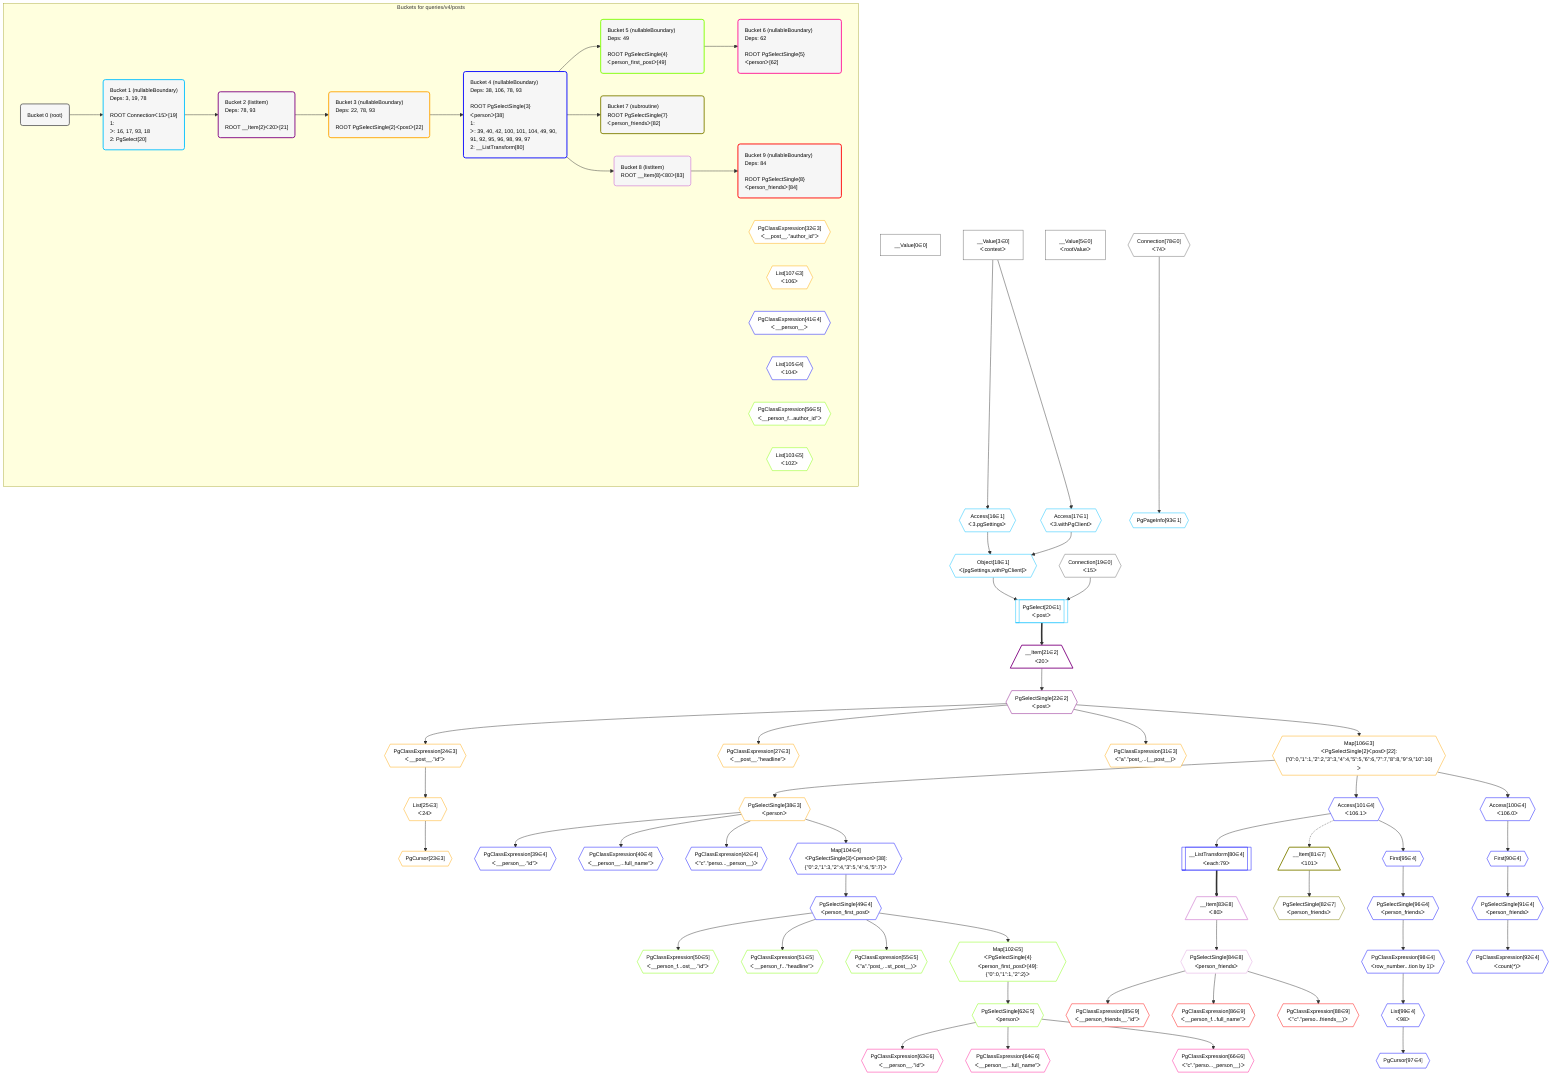 %%{init: {'themeVariables': { 'fontSize': '12px'}}}%%
graph TD
    classDef path fill:#eee,stroke:#000,color:#000
    classDef plan fill:#fff,stroke-width:1px,color:#000
    classDef itemplan fill:#fff,stroke-width:2px,color:#000
    classDef unbatchedplan fill:#dff,stroke-width:1px,color:#000
    classDef sideeffectplan fill:#fcc,stroke-width:2px,color:#000
    classDef bucket fill:#f6f6f6,color:#000,stroke-width:2px,text-align:left


    %% define steps
    __Value0["__Value[0∈0]"]:::plan
    __Value3["__Value[3∈0]<br />ᐸcontextᐳ"]:::plan
    __Value5["__Value[5∈0]<br />ᐸrootValueᐳ"]:::plan
    Access16{{"Access[16∈1]<br />ᐸ3.pgSettingsᐳ"}}:::plan
    Access17{{"Access[17∈1]<br />ᐸ3.withPgClientᐳ"}}:::plan
    Object18{{"Object[18∈1]<br />ᐸ{pgSettings,withPgClient}ᐳ"}}:::plan
    Connection19{{"Connection[19∈0]<br />ᐸ15ᐳ"}}:::plan
    PgSelect20[["PgSelect[20∈1]<br />ᐸpostᐳ"]]:::plan
    __Item21[/"__Item[21∈2]<br />ᐸ20ᐳ"\]:::itemplan
    PgSelectSingle22{{"PgSelectSingle[22∈2]<br />ᐸpostᐳ"}}:::plan
    PgClassExpression24{{"PgClassExpression[24∈3]<br />ᐸ__post__.”id”ᐳ"}}:::plan
    List25{{"List[25∈3]<br />ᐸ24ᐳ"}}:::plan
    PgCursor23{{"PgCursor[23∈3]"}}:::plan
    PgClassExpression27{{"PgClassExpression[27∈3]<br />ᐸ__post__.”headline”ᐳ"}}:::plan
    PgClassExpression31{{"PgClassExpression[31∈3]<br />ᐸ”a”.”post_...(__post__)ᐳ"}}:::plan
    Map106{{"Map[106∈3]<br />ᐸPgSelectSingle{2}ᐸpostᐳ[22]:{”0”:0,”1”:1,”2”:2,”3”:3,”4”:4,”5”:5,”6”:6,”7”:7,”8”:8,”9”:9,”10”:10}ᐳ"}}:::plan
    PgSelectSingle38{{"PgSelectSingle[38∈3]<br />ᐸpersonᐳ"}}:::plan
    PgClassExpression39{{"PgClassExpression[39∈4]<br />ᐸ__person__.”id”ᐳ"}}:::plan
    PgClassExpression40{{"PgClassExpression[40∈4]<br />ᐸ__person__...full_name”ᐳ"}}:::plan
    PgClassExpression42{{"PgClassExpression[42∈4]<br />ᐸ”c”.”perso..._person__)ᐳ"}}:::plan
    Map104{{"Map[104∈4]<br />ᐸPgSelectSingle{3}ᐸpersonᐳ[38]:{”0”:2,”1”:3,”2”:4,”3”:5,”4”:6,”5”:7}ᐳ"}}:::plan
    PgSelectSingle49{{"PgSelectSingle[49∈4]<br />ᐸperson_first_postᐳ"}}:::plan
    PgClassExpression50{{"PgClassExpression[50∈5]<br />ᐸ__person_f...ost__.”id”ᐳ"}}:::plan
    PgClassExpression51{{"PgClassExpression[51∈5]<br />ᐸ__person_f...”headline”ᐳ"}}:::plan
    PgClassExpression55{{"PgClassExpression[55∈5]<br />ᐸ”a”.”post_...st_post__)ᐳ"}}:::plan
    Map102{{"Map[102∈5]<br />ᐸPgSelectSingle{4}ᐸperson_first_postᐳ[49]:{”0”:0,”1”:1,”2”:2}ᐳ"}}:::plan
    PgSelectSingle62{{"PgSelectSingle[62∈5]<br />ᐸpersonᐳ"}}:::plan
    PgClassExpression63{{"PgClassExpression[63∈6]<br />ᐸ__person__.”id”ᐳ"}}:::plan
    PgClassExpression64{{"PgClassExpression[64∈6]<br />ᐸ__person__...full_name”ᐳ"}}:::plan
    PgClassExpression66{{"PgClassExpression[66∈6]<br />ᐸ”c”.”perso..._person__)ᐳ"}}:::plan
    Connection78{{"Connection[78∈0]<br />ᐸ74ᐳ"}}:::plan
    Access101{{"Access[101∈4]<br />ᐸ106.1ᐳ"}}:::plan
    __ListTransform80[["__ListTransform[80∈4]<br />ᐸeach:79ᐳ"]]:::plan
    __Item81[/"__Item[81∈7]<br />ᐸ101ᐳ"\]:::itemplan
    PgSelectSingle82{{"PgSelectSingle[82∈7]<br />ᐸperson_friendsᐳ"}}:::plan
    __Item83[/"__Item[83∈8]<br />ᐸ80ᐳ"\]:::itemplan
    PgSelectSingle84{{"PgSelectSingle[84∈8]<br />ᐸperson_friendsᐳ"}}:::plan
    PgClassExpression85{{"PgClassExpression[85∈9]<br />ᐸ__person_friends__.”id”ᐳ"}}:::plan
    PgClassExpression86{{"PgClassExpression[86∈9]<br />ᐸ__person_f...full_name”ᐳ"}}:::plan
    PgClassExpression88{{"PgClassExpression[88∈9]<br />ᐸ”c”.”perso...friends__)ᐳ"}}:::plan
    Access100{{"Access[100∈4]<br />ᐸ106.0ᐳ"}}:::plan
    First90{{"First[90∈4]"}}:::plan
    PgSelectSingle91{{"PgSelectSingle[91∈4]<br />ᐸperson_friendsᐳ"}}:::plan
    PgClassExpression92{{"PgClassExpression[92∈4]<br />ᐸcount(*)ᐳ"}}:::plan
    PgPageInfo93{{"PgPageInfo[93∈1]"}}:::plan
    First95{{"First[95∈4]"}}:::plan
    PgSelectSingle96{{"PgSelectSingle[96∈4]<br />ᐸperson_friendsᐳ"}}:::plan
    PgClassExpression98{{"PgClassExpression[98∈4]<br />ᐸrow_number...tion by 1)ᐳ"}}:::plan
    List99{{"List[99∈4]<br />ᐸ98ᐳ"}}:::plan
    PgCursor97{{"PgCursor[97∈4]"}}:::plan

    %% plan dependencies
    __Value3 --> Access16
    __Value3 --> Access17
    Access16 & Access17 --> Object18
    Object18 & Connection19 --> PgSelect20
    PgSelect20 ==> __Item21
    __Item21 --> PgSelectSingle22
    PgSelectSingle22 --> PgClassExpression24
    PgClassExpression24 --> List25
    List25 --> PgCursor23
    PgSelectSingle22 --> PgClassExpression27
    PgSelectSingle22 --> PgClassExpression31
    PgSelectSingle22 --> Map106
    Map106 --> PgSelectSingle38
    PgSelectSingle38 --> PgClassExpression39
    PgSelectSingle38 --> PgClassExpression40
    PgSelectSingle38 --> PgClassExpression42
    PgSelectSingle38 --> Map104
    Map104 --> PgSelectSingle49
    PgSelectSingle49 --> PgClassExpression50
    PgSelectSingle49 --> PgClassExpression51
    PgSelectSingle49 --> PgClassExpression55
    PgSelectSingle49 --> Map102
    Map102 --> PgSelectSingle62
    PgSelectSingle62 --> PgClassExpression63
    PgSelectSingle62 --> PgClassExpression64
    PgSelectSingle62 --> PgClassExpression66
    Map106 --> Access101
    Access101 --> __ListTransform80
    Access101 -.-> __Item81
    __Item81 --> PgSelectSingle82
    __ListTransform80 ==> __Item83
    __Item83 --> PgSelectSingle84
    PgSelectSingle84 --> PgClassExpression85
    PgSelectSingle84 --> PgClassExpression86
    PgSelectSingle84 --> PgClassExpression88
    Map106 --> Access100
    Access100 --> First90
    First90 --> PgSelectSingle91
    PgSelectSingle91 --> PgClassExpression92
    Connection78 --> PgPageInfo93
    Access101 --> First95
    First95 --> PgSelectSingle96
    PgSelectSingle96 --> PgClassExpression98
    PgClassExpression98 --> List99
    List99 --> PgCursor97

    subgraph "Buckets for queries/v4/posts"
    Bucket0("Bucket 0 (root)"):::bucket
    classDef bucket0 stroke:#696969
    class Bucket0,__Value0,__Value3,__Value5,Connection19,Connection78 bucket0
    Bucket1("Bucket 1 (nullableBoundary)<br />Deps: 3, 19, 78<br /><br />ROOT Connectionᐸ15ᐳ[19]<br />1: <br />ᐳ: 16, 17, 93, 18<br />2: PgSelect[20]"):::bucket
    classDef bucket1 stroke:#00bfff
    class Bucket1,Access16,Access17,Object18,PgSelect20,PgPageInfo93 bucket1
    Bucket2("Bucket 2 (listItem)<br />Deps: 78, 93<br /><br />ROOT __Item{2}ᐸ20ᐳ[21]"):::bucket
    classDef bucket2 stroke:#7f007f
    class Bucket2,__Item21,PgSelectSingle22 bucket2
    Bucket3("Bucket 3 (nullableBoundary)<br />Deps: 22, 78, 93<br /><br />ROOT PgSelectSingle{2}ᐸpostᐳ[22]"):::bucket
    classDef bucket3 stroke:#ffa500
    PgClassExpression32{{"PgClassExpression[32∈3]<br />ᐸ__post__.”author_id”ᐳ"}}:::plan
    List107{{"List[107∈3]<br />ᐸ106ᐳ"}}:::plan
    class Bucket3,PgCursor23,PgClassExpression24,List25,PgClassExpression27,PgClassExpression31,PgClassExpression32,PgSelectSingle38,Map106,List107 bucket3
    Bucket4("Bucket 4 (nullableBoundary)<br />Deps: 38, 106, 78, 93<br /><br />ROOT PgSelectSingle{3}ᐸpersonᐳ[38]<br />1: <br />ᐳ: 39, 40, 42, 100, 101, 104, 49, 90, 91, 92, 95, 96, 98, 99, 97<br />2: __ListTransform[80]"):::bucket
    classDef bucket4 stroke:#0000ff
    PgClassExpression41{{"PgClassExpression[41∈4]<br />ᐸ__person__ᐳ"}}:::plan
    List105{{"List[105∈4]<br />ᐸ104ᐳ"}}:::plan
    class Bucket4,PgClassExpression39,PgClassExpression40,PgClassExpression41,PgClassExpression42,PgSelectSingle49,__ListTransform80,First90,PgSelectSingle91,PgClassExpression92,First95,PgSelectSingle96,PgCursor97,PgClassExpression98,List99,Access100,Access101,Map104,List105 bucket4
    Bucket5("Bucket 5 (nullableBoundary)<br />Deps: 49<br /><br />ROOT PgSelectSingle{4}ᐸperson_first_postᐳ[49]"):::bucket
    classDef bucket5 stroke:#7fff00
    PgClassExpression56{{"PgClassExpression[56∈5]<br />ᐸ__person_f...author_id”ᐳ"}}:::plan
    List103{{"List[103∈5]<br />ᐸ102ᐳ"}}:::plan
    class Bucket5,PgClassExpression50,PgClassExpression51,PgClassExpression55,PgClassExpression56,PgSelectSingle62,Map102,List103 bucket5
    Bucket6("Bucket 6 (nullableBoundary)<br />Deps: 62<br /><br />ROOT PgSelectSingle{5}ᐸpersonᐳ[62]"):::bucket
    classDef bucket6 stroke:#ff1493
    class Bucket6,PgClassExpression63,PgClassExpression64,PgClassExpression66 bucket6
    Bucket7("Bucket 7 (subroutine)<br />ROOT PgSelectSingle{7}ᐸperson_friendsᐳ[82]"):::bucket
    classDef bucket7 stroke:#808000
    class Bucket7,__Item81,PgSelectSingle82 bucket7
    Bucket8("Bucket 8 (listItem)<br />ROOT __Item{8}ᐸ80ᐳ[83]"):::bucket
    classDef bucket8 stroke:#dda0dd
    class Bucket8,__Item83,PgSelectSingle84 bucket8
    Bucket9("Bucket 9 (nullableBoundary)<br />Deps: 84<br /><br />ROOT PgSelectSingle{8}ᐸperson_friendsᐳ[84]"):::bucket
    classDef bucket9 stroke:#ff0000
    class Bucket9,PgClassExpression85,PgClassExpression86,PgClassExpression88 bucket9
    Bucket0 --> Bucket1
    Bucket1 --> Bucket2
    Bucket2 --> Bucket3
    Bucket3 --> Bucket4
    Bucket4 --> Bucket5 & Bucket7 & Bucket8
    Bucket5 --> Bucket6
    Bucket8 --> Bucket9
    end